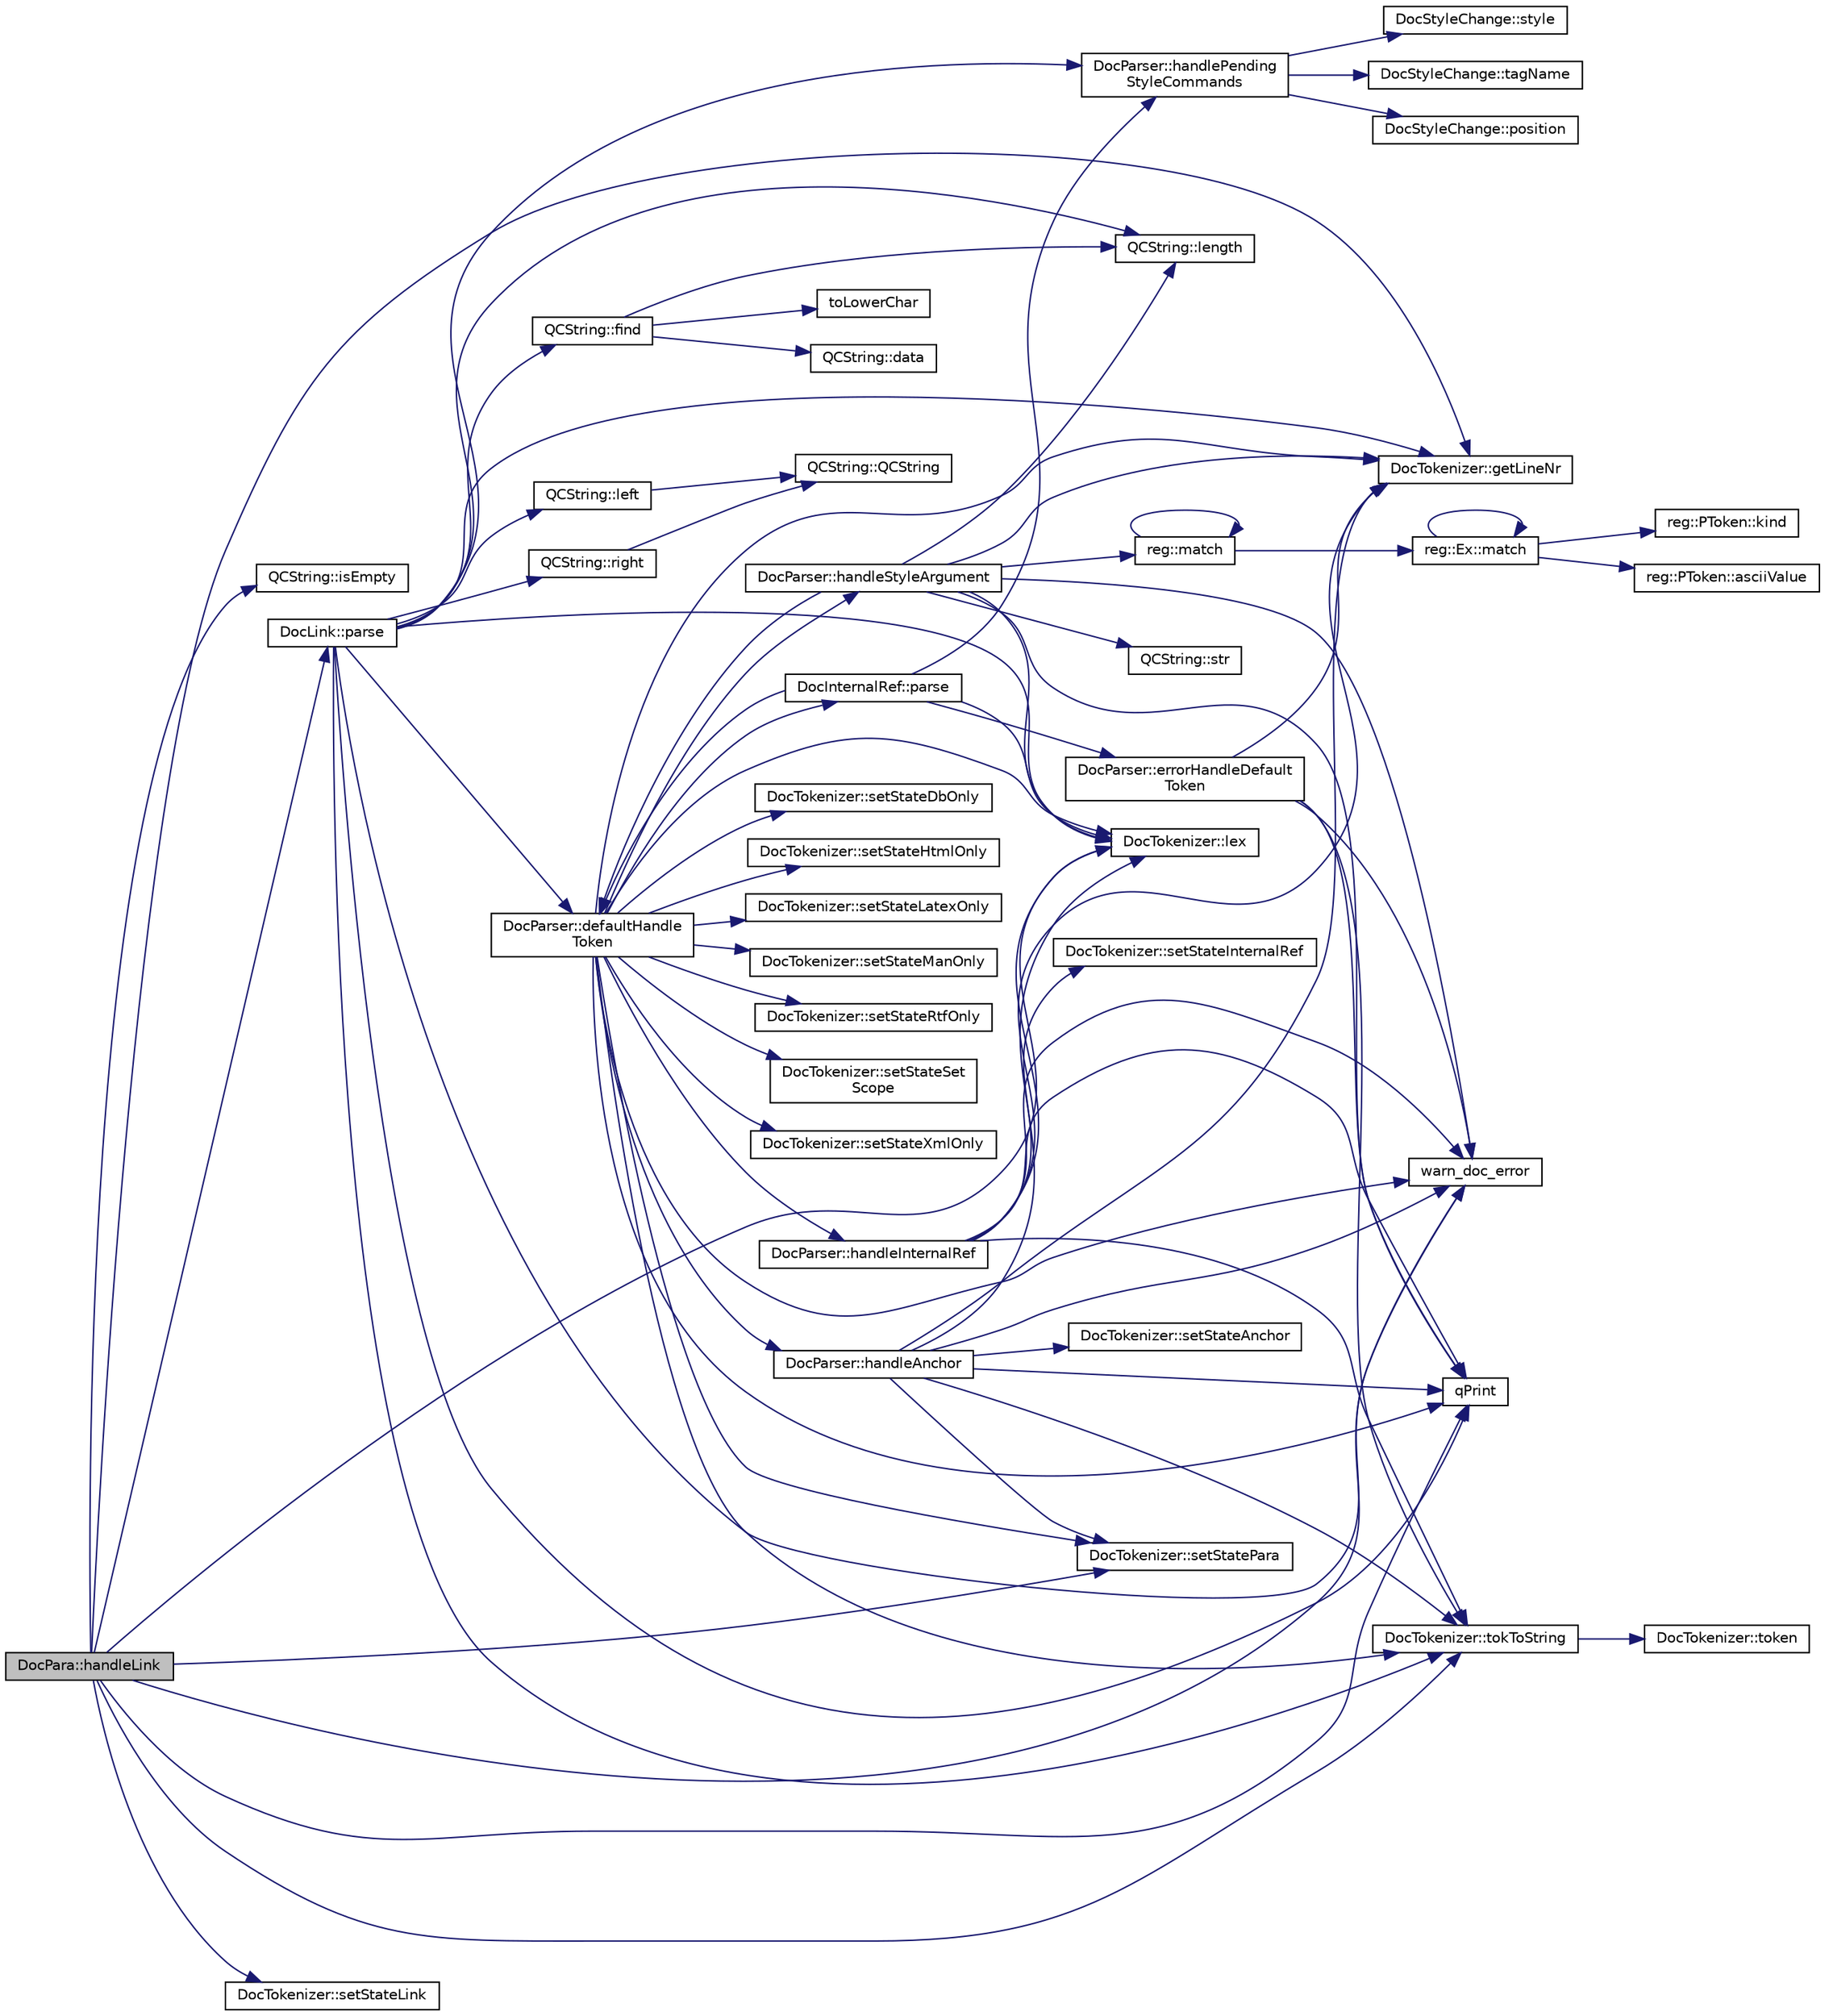 digraph "DocPara::handleLink"
{
 // LATEX_PDF_SIZE
  edge [fontname="Helvetica",fontsize="10",labelfontname="Helvetica",labelfontsize="10"];
  node [fontname="Helvetica",fontsize="10",shape=record];
  rankdir="LR";
  Node1 [label="DocPara::handleLink",height=0.2,width=0.4,color="black", fillcolor="grey75", style="filled", fontcolor="black",tooltip=" "];
  Node1 -> Node2 [color="midnightblue",fontsize="10",style="solid",fontname="Helvetica"];
  Node2 [label="DocTokenizer::getLineNr",height=0.2,width=0.4,color="black", fillcolor="white", style="filled",URL="$classDocTokenizer.html#ae5366d3fa4095f81903bcc38ca7c88c7",tooltip=" "];
  Node1 -> Node3 [color="midnightblue",fontsize="10",style="solid",fontname="Helvetica"];
  Node3 [label="QCString::isEmpty",height=0.2,width=0.4,color="black", fillcolor="white", style="filled",URL="$classQCString.html#a621c4090d69ad7d05ef8e5234376c3d8",tooltip=" "];
  Node1 -> Node4 [color="midnightblue",fontsize="10",style="solid",fontname="Helvetica"];
  Node4 [label="DocTokenizer::lex",height=0.2,width=0.4,color="black", fillcolor="white", style="filled",URL="$classDocTokenizer.html#a8986c06e98f6abf4c375fc8a3629a3b8",tooltip=" "];
  Node1 -> Node5 [color="midnightblue",fontsize="10",style="solid",fontname="Helvetica"];
  Node5 [label="DocLink::parse",height=0.2,width=0.4,color="black", fillcolor="white", style="filled",URL="$classDocLink.html#aeb676914fb893fa31c99b39c1f7bb6d3",tooltip=" "];
  Node5 -> Node6 [color="midnightblue",fontsize="10",style="solid",fontname="Helvetica"];
  Node6 [label="DocParser::defaultHandle\lToken",height=0.2,width=0.4,color="black", fillcolor="white", style="filled",URL="$classDocParser.html#ae3b839888ebff196345bf51d4aa323cb",tooltip=" "];
  Node6 -> Node2 [color="midnightblue",fontsize="10",style="solid",fontname="Helvetica"];
  Node6 -> Node7 [color="midnightblue",fontsize="10",style="solid",fontname="Helvetica"];
  Node7 [label="DocParser::handleAnchor",height=0.2,width=0.4,color="black", fillcolor="white", style="filled",URL="$classDocParser.html#a954683643a71b9f80f5be6dc5ad89bd2",tooltip=" "];
  Node7 -> Node2 [color="midnightblue",fontsize="10",style="solid",fontname="Helvetica"];
  Node7 -> Node4 [color="midnightblue",fontsize="10",style="solid",fontname="Helvetica"];
  Node7 -> Node8 [color="midnightblue",fontsize="10",style="solid",fontname="Helvetica"];
  Node8 [label="qPrint",height=0.2,width=0.4,color="black", fillcolor="white", style="filled",URL="$qcstring_8h.html#a9851ebb5ae2f65b4d2b1d08421edbfd2",tooltip=" "];
  Node7 -> Node9 [color="midnightblue",fontsize="10",style="solid",fontname="Helvetica"];
  Node9 [label="DocTokenizer::setStateAnchor",height=0.2,width=0.4,color="black", fillcolor="white", style="filled",URL="$classDocTokenizer.html#a61dcd0ef63e1d16cf7fe47ecf5bc8892",tooltip=" "];
  Node7 -> Node10 [color="midnightblue",fontsize="10",style="solid",fontname="Helvetica"];
  Node10 [label="DocTokenizer::setStatePara",height=0.2,width=0.4,color="black", fillcolor="white", style="filled",URL="$classDocTokenizer.html#ae3c97a1c50f2345ed8a821b064752e4c",tooltip=" "];
  Node7 -> Node11 [color="midnightblue",fontsize="10",style="solid",fontname="Helvetica"];
  Node11 [label="DocTokenizer::tokToString",height=0.2,width=0.4,color="black", fillcolor="white", style="filled",URL="$classDocTokenizer.html#a37658bdc27c38125a5adc9e3278df7a4",tooltip=" "];
  Node11 -> Node12 [color="midnightblue",fontsize="10",style="solid",fontname="Helvetica"];
  Node12 [label="DocTokenizer::token",height=0.2,width=0.4,color="black", fillcolor="white", style="filled",URL="$classDocTokenizer.html#a060403865cc48ca7f55af46d8272282c",tooltip=" "];
  Node7 -> Node13 [color="midnightblue",fontsize="10",style="solid",fontname="Helvetica"];
  Node13 [label="warn_doc_error",height=0.2,width=0.4,color="black", fillcolor="white", style="filled",URL="$message_8cpp.html#a64240af0f75c8052d6bb3a4d1c684936",tooltip=" "];
  Node6 -> Node14 [color="midnightblue",fontsize="10",style="solid",fontname="Helvetica"];
  Node14 [label="DocParser::handleInternalRef",height=0.2,width=0.4,color="black", fillcolor="white", style="filled",URL="$classDocParser.html#acfc6b3d27d0cef1ce9177fb56291366d",tooltip=" "];
  Node14 -> Node2 [color="midnightblue",fontsize="10",style="solid",fontname="Helvetica"];
  Node14 -> Node4 [color="midnightblue",fontsize="10",style="solid",fontname="Helvetica"];
  Node14 -> Node8 [color="midnightblue",fontsize="10",style="solid",fontname="Helvetica"];
  Node14 -> Node15 [color="midnightblue",fontsize="10",style="solid",fontname="Helvetica"];
  Node15 [label="DocTokenizer::setStateInternalRef",height=0.2,width=0.4,color="black", fillcolor="white", style="filled",URL="$classDocTokenizer.html#ac3823e30efb8777b24236bf28c1fac52",tooltip=" "];
  Node14 -> Node11 [color="midnightblue",fontsize="10",style="solid",fontname="Helvetica"];
  Node14 -> Node13 [color="midnightblue",fontsize="10",style="solid",fontname="Helvetica"];
  Node6 -> Node16 [color="midnightblue",fontsize="10",style="solid",fontname="Helvetica"];
  Node16 [label="DocParser::handleStyleArgument",height=0.2,width=0.4,color="black", fillcolor="white", style="filled",URL="$classDocParser.html#a8bd122254c5818e5984dae6c31c2dbad",tooltip=" "];
  Node16 -> Node6 [color="midnightblue",fontsize="10",style="solid",fontname="Helvetica"];
  Node16 -> Node2 [color="midnightblue",fontsize="10",style="solid",fontname="Helvetica"];
  Node16 -> Node17 [color="midnightblue",fontsize="10",style="solid",fontname="Helvetica"];
  Node17 [label="QCString::length",height=0.2,width=0.4,color="black", fillcolor="white", style="filled",URL="$classQCString.html#ac52596733e9110b778019946d73fb268",tooltip=" "];
  Node16 -> Node4 [color="midnightblue",fontsize="10",style="solid",fontname="Helvetica"];
  Node16 -> Node18 [color="midnightblue",fontsize="10",style="solid",fontname="Helvetica"];
  Node18 [label="reg::match",height=0.2,width=0.4,color="black", fillcolor="white", style="filled",URL="$namespacereg.html#a1a29dcc7e2ccf462503adc5d496881ae",tooltip=" "];
  Node18 -> Node18 [color="midnightblue",fontsize="10",style="solid",fontname="Helvetica"];
  Node18 -> Node19 [color="midnightblue",fontsize="10",style="solid",fontname="Helvetica"];
  Node19 [label="reg::Ex::match",height=0.2,width=0.4,color="black", fillcolor="white", style="filled",URL="$classreg_1_1Ex.html#a9fc6293038a87e8995a13c0fdfd11499",tooltip=" "];
  Node19 -> Node20 [color="midnightblue",fontsize="10",style="solid",fontname="Helvetica"];
  Node20 [label="reg::PToken::asciiValue",height=0.2,width=0.4,color="black", fillcolor="white", style="filled",URL="$classreg_1_1PToken.html#a34589c92a4e8ff59eb14c5536e760929",tooltip=" "];
  Node19 -> Node21 [color="midnightblue",fontsize="10",style="solid",fontname="Helvetica"];
  Node21 [label="reg::PToken::kind",height=0.2,width=0.4,color="black", fillcolor="white", style="filled",URL="$classreg_1_1PToken.html#a5b947291aff91a346d6526074989a9fa",tooltip=" "];
  Node19 -> Node19 [color="midnightblue",fontsize="10",style="solid",fontname="Helvetica"];
  Node16 -> Node8 [color="midnightblue",fontsize="10",style="solid",fontname="Helvetica"];
  Node16 -> Node22 [color="midnightblue",fontsize="10",style="solid",fontname="Helvetica"];
  Node22 [label="QCString::str",height=0.2,width=0.4,color="black", fillcolor="white", style="filled",URL="$classQCString.html#a9824b07232eea418ab3b3e7dc3178eec",tooltip=" "];
  Node16 -> Node13 [color="midnightblue",fontsize="10",style="solid",fontname="Helvetica"];
  Node6 -> Node4 [color="midnightblue",fontsize="10",style="solid",fontname="Helvetica"];
  Node6 -> Node23 [color="midnightblue",fontsize="10",style="solid",fontname="Helvetica"];
  Node23 [label="DocInternalRef::parse",height=0.2,width=0.4,color="black", fillcolor="white", style="filled",URL="$classDocInternalRef.html#ab9cc38fde444889a618974f396bf36ed",tooltip=" "];
  Node23 -> Node6 [color="midnightblue",fontsize="10",style="solid",fontname="Helvetica"];
  Node23 -> Node24 [color="midnightblue",fontsize="10",style="solid",fontname="Helvetica"];
  Node24 [label="DocParser::errorHandleDefault\lToken",height=0.2,width=0.4,color="black", fillcolor="white", style="filled",URL="$classDocParser.html#ac9b469e67a11a78b65a434e4e242c380",tooltip=" "];
  Node24 -> Node2 [color="midnightblue",fontsize="10",style="solid",fontname="Helvetica"];
  Node24 -> Node8 [color="midnightblue",fontsize="10",style="solid",fontname="Helvetica"];
  Node24 -> Node11 [color="midnightblue",fontsize="10",style="solid",fontname="Helvetica"];
  Node24 -> Node13 [color="midnightblue",fontsize="10",style="solid",fontname="Helvetica"];
  Node23 -> Node25 [color="midnightblue",fontsize="10",style="solid",fontname="Helvetica"];
  Node25 [label="DocParser::handlePending\lStyleCommands",height=0.2,width=0.4,color="black", fillcolor="white", style="filled",URL="$classDocParser.html#a0dc4012a002f37af6903c9edc7bd4265",tooltip=" "];
  Node25 -> Node26 [color="midnightblue",fontsize="10",style="solid",fontname="Helvetica"];
  Node26 [label="DocStyleChange::position",height=0.2,width=0.4,color="black", fillcolor="white", style="filled",URL="$classDocStyleChange.html#a9cfdbb1f8ace3872966d8e6338cc9720",tooltip=" "];
  Node25 -> Node27 [color="midnightblue",fontsize="10",style="solid",fontname="Helvetica"];
  Node27 [label="DocStyleChange::style",height=0.2,width=0.4,color="black", fillcolor="white", style="filled",URL="$classDocStyleChange.html#a56d079390f264e34af453a015bd2e2c9",tooltip=" "];
  Node25 -> Node28 [color="midnightblue",fontsize="10",style="solid",fontname="Helvetica"];
  Node28 [label="DocStyleChange::tagName",height=0.2,width=0.4,color="black", fillcolor="white", style="filled",URL="$classDocStyleChange.html#a44ca0ca006829c1ca5d0fb87cb699a84",tooltip=" "];
  Node23 -> Node4 [color="midnightblue",fontsize="10",style="solid",fontname="Helvetica"];
  Node6 -> Node8 [color="midnightblue",fontsize="10",style="solid",fontname="Helvetica"];
  Node6 -> Node29 [color="midnightblue",fontsize="10",style="solid",fontname="Helvetica"];
  Node29 [label="DocTokenizer::setStateDbOnly",height=0.2,width=0.4,color="black", fillcolor="white", style="filled",URL="$classDocTokenizer.html#abd6696245928c12d39088589853903f0",tooltip=" "];
  Node6 -> Node30 [color="midnightblue",fontsize="10",style="solid",fontname="Helvetica"];
  Node30 [label="DocTokenizer::setStateHtmlOnly",height=0.2,width=0.4,color="black", fillcolor="white", style="filled",URL="$classDocTokenizer.html#ac363da2884c9fac4485a41f4c62f30ec",tooltip=" "];
  Node6 -> Node31 [color="midnightblue",fontsize="10",style="solid",fontname="Helvetica"];
  Node31 [label="DocTokenizer::setStateLatexOnly",height=0.2,width=0.4,color="black", fillcolor="white", style="filled",URL="$classDocTokenizer.html#a809628767bfb37617b67e8909177c379",tooltip=" "];
  Node6 -> Node32 [color="midnightblue",fontsize="10",style="solid",fontname="Helvetica"];
  Node32 [label="DocTokenizer::setStateManOnly",height=0.2,width=0.4,color="black", fillcolor="white", style="filled",URL="$classDocTokenizer.html#a8b58ee7b91c9386f23990ae2a3aac4d6",tooltip=" "];
  Node6 -> Node10 [color="midnightblue",fontsize="10",style="solid",fontname="Helvetica"];
  Node6 -> Node33 [color="midnightblue",fontsize="10",style="solid",fontname="Helvetica"];
  Node33 [label="DocTokenizer::setStateRtfOnly",height=0.2,width=0.4,color="black", fillcolor="white", style="filled",URL="$classDocTokenizer.html#a663752c3113ff8c63348c9efb7dc48ab",tooltip=" "];
  Node6 -> Node34 [color="midnightblue",fontsize="10",style="solid",fontname="Helvetica"];
  Node34 [label="DocTokenizer::setStateSet\lScope",height=0.2,width=0.4,color="black", fillcolor="white", style="filled",URL="$classDocTokenizer.html#af231e89152d53e5c666cf3e18aaadb8f",tooltip=" "];
  Node6 -> Node35 [color="midnightblue",fontsize="10",style="solid",fontname="Helvetica"];
  Node35 [label="DocTokenizer::setStateXmlOnly",height=0.2,width=0.4,color="black", fillcolor="white", style="filled",URL="$classDocTokenizer.html#aeb9d0c6ca2a16fa2b0d11aaca48d29f7",tooltip=" "];
  Node6 -> Node11 [color="midnightblue",fontsize="10",style="solid",fontname="Helvetica"];
  Node6 -> Node13 [color="midnightblue",fontsize="10",style="solid",fontname="Helvetica"];
  Node5 -> Node36 [color="midnightblue",fontsize="10",style="solid",fontname="Helvetica"];
  Node36 [label="QCString::find",height=0.2,width=0.4,color="black", fillcolor="white", style="filled",URL="$classQCString.html#a0182ece6b76dad6475dafb53e2faaf10",tooltip=" "];
  Node36 -> Node37 [color="midnightblue",fontsize="10",style="solid",fontname="Helvetica"];
  Node37 [label="QCString::data",height=0.2,width=0.4,color="black", fillcolor="white", style="filled",URL="$classQCString.html#ac3aa3ac1a1c36d3305eba22a2eb0d098",tooltip=" "];
  Node36 -> Node17 [color="midnightblue",fontsize="10",style="solid",fontname="Helvetica"];
  Node36 -> Node38 [color="midnightblue",fontsize="10",style="solid",fontname="Helvetica"];
  Node38 [label="toLowerChar",height=0.2,width=0.4,color="black", fillcolor="white", style="filled",URL="$qcstring_8cpp.html#a4e545641f98651d4fb8299b407721f9b",tooltip=" "];
  Node5 -> Node2 [color="midnightblue",fontsize="10",style="solid",fontname="Helvetica"];
  Node5 -> Node25 [color="midnightblue",fontsize="10",style="solid",fontname="Helvetica"];
  Node5 -> Node39 [color="midnightblue",fontsize="10",style="solid",fontname="Helvetica"];
  Node39 [label="QCString::left",height=0.2,width=0.4,color="black", fillcolor="white", style="filled",URL="$classQCString.html#aecf8b66312c4e97333219cc344c11a4f",tooltip=" "];
  Node39 -> Node40 [color="midnightblue",fontsize="10",style="solid",fontname="Helvetica"];
  Node40 [label="QCString::QCString",height=0.2,width=0.4,color="black", fillcolor="white", style="filled",URL="$classQCString.html#ad691e1087cc03e14e00d1147ae0ecab7",tooltip=" "];
  Node5 -> Node17 [color="midnightblue",fontsize="10",style="solid",fontname="Helvetica"];
  Node5 -> Node4 [color="midnightblue",fontsize="10",style="solid",fontname="Helvetica"];
  Node5 -> Node8 [color="midnightblue",fontsize="10",style="solid",fontname="Helvetica"];
  Node5 -> Node41 [color="midnightblue",fontsize="10",style="solid",fontname="Helvetica"];
  Node41 [label="QCString::right",height=0.2,width=0.4,color="black", fillcolor="white", style="filled",URL="$classQCString.html#a8f4aa5417f6a834f28c7148a1fe262d5",tooltip=" "];
  Node41 -> Node40 [color="midnightblue",fontsize="10",style="solid",fontname="Helvetica"];
  Node5 -> Node11 [color="midnightblue",fontsize="10",style="solid",fontname="Helvetica"];
  Node5 -> Node13 [color="midnightblue",fontsize="10",style="solid",fontname="Helvetica"];
  Node1 -> Node8 [color="midnightblue",fontsize="10",style="solid",fontname="Helvetica"];
  Node1 -> Node42 [color="midnightblue",fontsize="10",style="solid",fontname="Helvetica"];
  Node42 [label="DocTokenizer::setStateLink",height=0.2,width=0.4,color="black", fillcolor="white", style="filled",URL="$classDocTokenizer.html#a75e912a405a74470ff41c7cd66dd7d8d",tooltip=" "];
  Node1 -> Node10 [color="midnightblue",fontsize="10",style="solid",fontname="Helvetica"];
  Node1 -> Node11 [color="midnightblue",fontsize="10",style="solid",fontname="Helvetica"];
  Node1 -> Node13 [color="midnightblue",fontsize="10",style="solid",fontname="Helvetica"];
}
